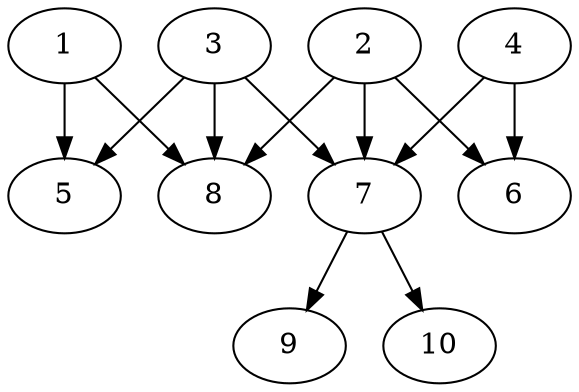 // DAG automatically generated by daggen at Thu Oct  3 13:58:05 2019
// ./daggen --dot -n 10 --ccr 0.3 --fat 0.7 --regular 0.7 --density 0.9 --mindata 5242880 --maxdata 52428800 
digraph G {
  1 [size="147971413", alpha="0.01", expect_size="44391424"] 
  1 -> 5 [size ="44391424"]
  1 -> 8 [size ="44391424"]
  2 [size="135024640", alpha="0.15", expect_size="40507392"] 
  2 -> 6 [size ="40507392"]
  2 -> 7 [size ="40507392"]
  2 -> 8 [size ="40507392"]
  3 [size="59880107", alpha="0.01", expect_size="17964032"] 
  3 -> 5 [size ="17964032"]
  3 -> 7 [size ="17964032"]
  3 -> 8 [size ="17964032"]
  4 [size="149729280", alpha="0.18", expect_size="44918784"] 
  4 -> 6 [size ="44918784"]
  4 -> 7 [size ="44918784"]
  5 [size="74540373", alpha="0.03", expect_size="22362112"] 
  6 [size="90415787", alpha="0.09", expect_size="27124736"] 
  7 [size="114708480", alpha="0.19", expect_size="34412544"] 
  7 -> 9 [size ="34412544"]
  7 -> 10 [size ="34412544"]
  8 [size="18329600", alpha="0.04", expect_size="5498880"] 
  9 [size="119084373", alpha="0.03", expect_size="35725312"] 
  10 [size="126904320", alpha="0.07", expect_size="38071296"] 
}
